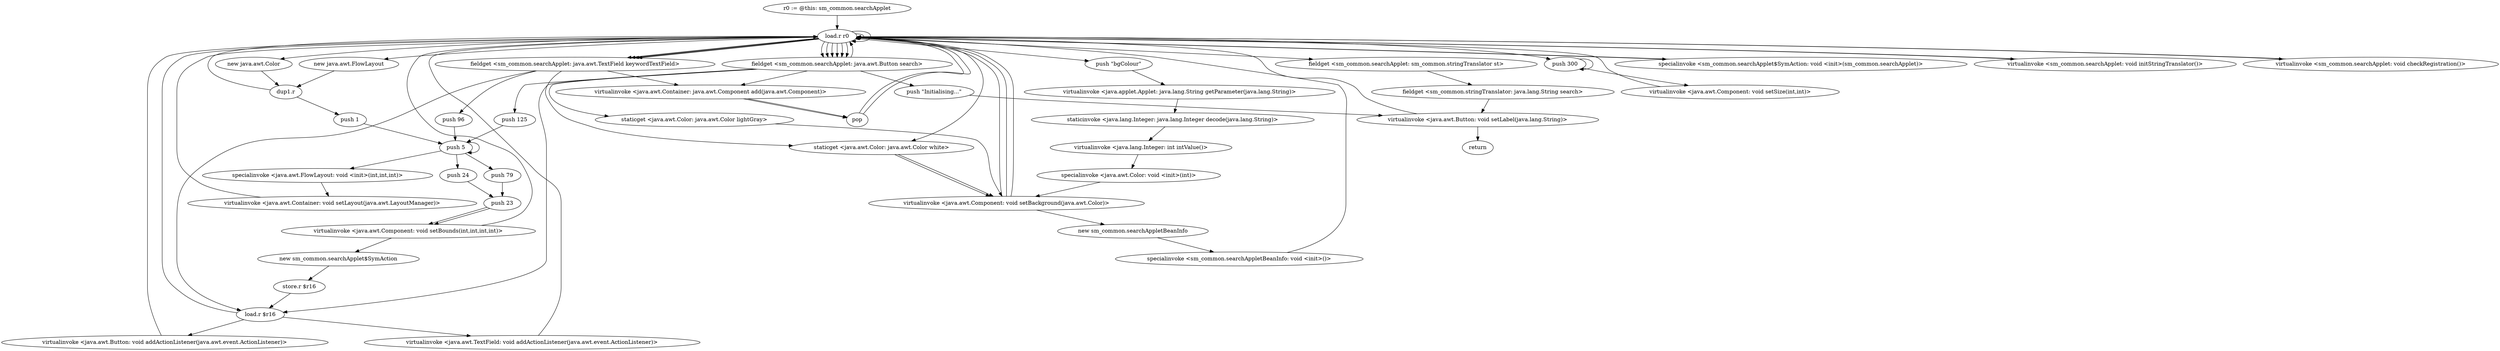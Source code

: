 digraph "" {
    "r0 := @this: sm_common.searchApplet"
    "load.r r0"
    "r0 := @this: sm_common.searchApplet"->"load.r r0";
    "new java.awt.FlowLayout"
    "load.r r0"->"new java.awt.FlowLayout";
    "dup1.r"
    "new java.awt.FlowLayout"->"dup1.r";
    "push 1"
    "dup1.r"->"push 1";
    "push 5"
    "push 1"->"push 5";
    "push 5"->"push 5";
    "specialinvoke <java.awt.FlowLayout: void <init>(int,int,int)>"
    "push 5"->"specialinvoke <java.awt.FlowLayout: void <init>(int,int,int)>";
    "virtualinvoke <java.awt.Container: void setLayout(java.awt.LayoutManager)>"
    "specialinvoke <java.awt.FlowLayout: void <init>(int,int,int)>"->"virtualinvoke <java.awt.Container: void setLayout(java.awt.LayoutManager)>";
    "virtualinvoke <java.awt.Container: void setLayout(java.awt.LayoutManager)>"->"load.r r0";
    "staticget <java.awt.Color: java.awt.Color white>"
    "load.r r0"->"staticget <java.awt.Color: java.awt.Color white>";
    "virtualinvoke <java.awt.Component: void setBackground(java.awt.Color)>"
    "staticget <java.awt.Color: java.awt.Color white>"->"virtualinvoke <java.awt.Component: void setBackground(java.awt.Color)>";
    "virtualinvoke <java.awt.Component: void setBackground(java.awt.Color)>"->"load.r r0";
    "push 300"
    "load.r r0"->"push 300";
    "push 300"->"push 300";
    "virtualinvoke <java.awt.Component: void setSize(int,int)>"
    "push 300"->"virtualinvoke <java.awt.Component: void setSize(int,int)>";
    "virtualinvoke <java.awt.Component: void setSize(int,int)>"->"load.r r0";
    "load.r r0"->"load.r r0";
    "fieldget <sm_common.searchApplet: java.awt.TextField keywordTextField>"
    "load.r r0"->"fieldget <sm_common.searchApplet: java.awt.TextField keywordTextField>";
    "virtualinvoke <java.awt.Container: java.awt.Component add(java.awt.Component)>"
    "fieldget <sm_common.searchApplet: java.awt.TextField keywordTextField>"->"virtualinvoke <java.awt.Container: java.awt.Component add(java.awt.Component)>";
    "pop"
    "virtualinvoke <java.awt.Container: java.awt.Component add(java.awt.Component)>"->"pop";
    "pop"->"load.r r0";
    "load.r r0"->"fieldget <sm_common.searchApplet: java.awt.TextField keywordTextField>";
    "push 96"
    "fieldget <sm_common.searchApplet: java.awt.TextField keywordTextField>"->"push 96";
    "push 96"->"push 5";
    "push 24"
    "push 5"->"push 24";
    "push 23"
    "push 24"->"push 23";
    "virtualinvoke <java.awt.Component: void setBounds(int,int,int,int)>"
    "push 23"->"virtualinvoke <java.awt.Component: void setBounds(int,int,int,int)>";
    "virtualinvoke <java.awt.Component: void setBounds(int,int,int,int)>"->"load.r r0";
    "fieldget <sm_common.searchApplet: java.awt.Button search>"
    "load.r r0"->"fieldget <sm_common.searchApplet: java.awt.Button search>";
    "push \"Initialising...\""
    "fieldget <sm_common.searchApplet: java.awt.Button search>"->"push \"Initialising...\"";
    "virtualinvoke <java.awt.Button: void setLabel(java.lang.String)>"
    "push \"Initialising...\""->"virtualinvoke <java.awt.Button: void setLabel(java.lang.String)>";
    "virtualinvoke <java.awt.Button: void setLabel(java.lang.String)>"->"load.r r0";
    "load.r r0"->"load.r r0";
    "load.r r0"->"fieldget <sm_common.searchApplet: java.awt.Button search>";
    "fieldget <sm_common.searchApplet: java.awt.Button search>"->"virtualinvoke <java.awt.Container: java.awt.Component add(java.awt.Component)>";
    "virtualinvoke <java.awt.Container: java.awt.Component add(java.awt.Component)>"->"pop";
    "pop"->"load.r r0";
    "load.r r0"->"fieldget <sm_common.searchApplet: java.awt.Button search>";
    "staticget <java.awt.Color: java.awt.Color lightGray>"
    "fieldget <sm_common.searchApplet: java.awt.Button search>"->"staticget <java.awt.Color: java.awt.Color lightGray>";
    "staticget <java.awt.Color: java.awt.Color lightGray>"->"virtualinvoke <java.awt.Component: void setBackground(java.awt.Color)>";
    "virtualinvoke <java.awt.Component: void setBackground(java.awt.Color)>"->"load.r r0";
    "load.r r0"->"fieldget <sm_common.searchApplet: java.awt.Button search>";
    "push 125"
    "fieldget <sm_common.searchApplet: java.awt.Button search>"->"push 125";
    "push 125"->"push 5";
    "push 79"
    "push 5"->"push 79";
    "push 79"->"push 23";
    "push 23"->"virtualinvoke <java.awt.Component: void setBounds(int,int,int,int)>";
    "new sm_common.searchApplet$SymAction"
    "virtualinvoke <java.awt.Component: void setBounds(int,int,int,int)>"->"new sm_common.searchApplet$SymAction";
    "store.r $r16"
    "new sm_common.searchApplet$SymAction"->"store.r $r16";
    "load.r $r16"
    "store.r $r16"->"load.r $r16";
    "load.r $r16"->"load.r r0";
    "specialinvoke <sm_common.searchApplet$SymAction: void <init>(sm_common.searchApplet)>"
    "load.r r0"->"specialinvoke <sm_common.searchApplet$SymAction: void <init>(sm_common.searchApplet)>";
    "specialinvoke <sm_common.searchApplet$SymAction: void <init>(sm_common.searchApplet)>"->"load.r r0";
    "load.r r0"->"fieldget <sm_common.searchApplet: java.awt.Button search>";
    "fieldget <sm_common.searchApplet: java.awt.Button search>"->"load.r $r16";
    "virtualinvoke <java.awt.Button: void addActionListener(java.awt.event.ActionListener)>"
    "load.r $r16"->"virtualinvoke <java.awt.Button: void addActionListener(java.awt.event.ActionListener)>";
    "virtualinvoke <java.awt.Button: void addActionListener(java.awt.event.ActionListener)>"->"load.r r0";
    "load.r r0"->"fieldget <sm_common.searchApplet: java.awt.TextField keywordTextField>";
    "fieldget <sm_common.searchApplet: java.awt.TextField keywordTextField>"->"load.r $r16";
    "virtualinvoke <java.awt.TextField: void addActionListener(java.awt.event.ActionListener)>"
    "load.r $r16"->"virtualinvoke <java.awt.TextField: void addActionListener(java.awt.event.ActionListener)>";
    "virtualinvoke <java.awt.TextField: void addActionListener(java.awt.event.ActionListener)>"->"load.r r0";
    "load.r r0"->"fieldget <sm_common.searchApplet: java.awt.TextField keywordTextField>";
    "fieldget <sm_common.searchApplet: java.awt.TextField keywordTextField>"->"staticget <java.awt.Color: java.awt.Color white>";
    "staticget <java.awt.Color: java.awt.Color white>"->"virtualinvoke <java.awt.Component: void setBackground(java.awt.Color)>";
    "new sm_common.searchAppletBeanInfo"
    "virtualinvoke <java.awt.Component: void setBackground(java.awt.Color)>"->"new sm_common.searchAppletBeanInfo";
    "specialinvoke <sm_common.searchAppletBeanInfo: void <init>()>"
    "new sm_common.searchAppletBeanInfo"->"specialinvoke <sm_common.searchAppletBeanInfo: void <init>()>";
    "specialinvoke <sm_common.searchAppletBeanInfo: void <init>()>"->"load.r r0";
    "virtualinvoke <sm_common.searchApplet: void initStringTranslator()>"
    "load.r r0"->"virtualinvoke <sm_common.searchApplet: void initStringTranslator()>";
    "virtualinvoke <sm_common.searchApplet: void initStringTranslator()>"->"load.r r0";
    "virtualinvoke <sm_common.searchApplet: void checkRegistration()>"
    "load.r r0"->"virtualinvoke <sm_common.searchApplet: void checkRegistration()>";
    "virtualinvoke <sm_common.searchApplet: void checkRegistration()>"->"load.r r0";
    "new java.awt.Color"
    "load.r r0"->"new java.awt.Color";
    "new java.awt.Color"->"dup1.r";
    "dup1.r"->"load.r r0";
    "push \"bgColour\""
    "load.r r0"->"push \"bgColour\"";
    "virtualinvoke <java.applet.Applet: java.lang.String getParameter(java.lang.String)>"
    "push \"bgColour\""->"virtualinvoke <java.applet.Applet: java.lang.String getParameter(java.lang.String)>";
    "staticinvoke <java.lang.Integer: java.lang.Integer decode(java.lang.String)>"
    "virtualinvoke <java.applet.Applet: java.lang.String getParameter(java.lang.String)>"->"staticinvoke <java.lang.Integer: java.lang.Integer decode(java.lang.String)>";
    "virtualinvoke <java.lang.Integer: int intValue()>"
    "staticinvoke <java.lang.Integer: java.lang.Integer decode(java.lang.String)>"->"virtualinvoke <java.lang.Integer: int intValue()>";
    "specialinvoke <java.awt.Color: void <init>(int)>"
    "virtualinvoke <java.lang.Integer: int intValue()>"->"specialinvoke <java.awt.Color: void <init>(int)>";
    "specialinvoke <java.awt.Color: void <init>(int)>"->"virtualinvoke <java.awt.Component: void setBackground(java.awt.Color)>";
    "virtualinvoke <java.awt.Component: void setBackground(java.awt.Color)>"->"load.r r0";
    "load.r r0"->"fieldget <sm_common.searchApplet: java.awt.Button search>";
    "fieldget <sm_common.searchApplet: java.awt.Button search>"->"load.r r0";
    "fieldget <sm_common.searchApplet: sm_common.stringTranslator st>"
    "load.r r0"->"fieldget <sm_common.searchApplet: sm_common.stringTranslator st>";
    "fieldget <sm_common.stringTranslator: java.lang.String search>"
    "fieldget <sm_common.searchApplet: sm_common.stringTranslator st>"->"fieldget <sm_common.stringTranslator: java.lang.String search>";
    "fieldget <sm_common.stringTranslator: java.lang.String search>"->"virtualinvoke <java.awt.Button: void setLabel(java.lang.String)>";
    "return"
    "virtualinvoke <java.awt.Button: void setLabel(java.lang.String)>"->"return";
}
